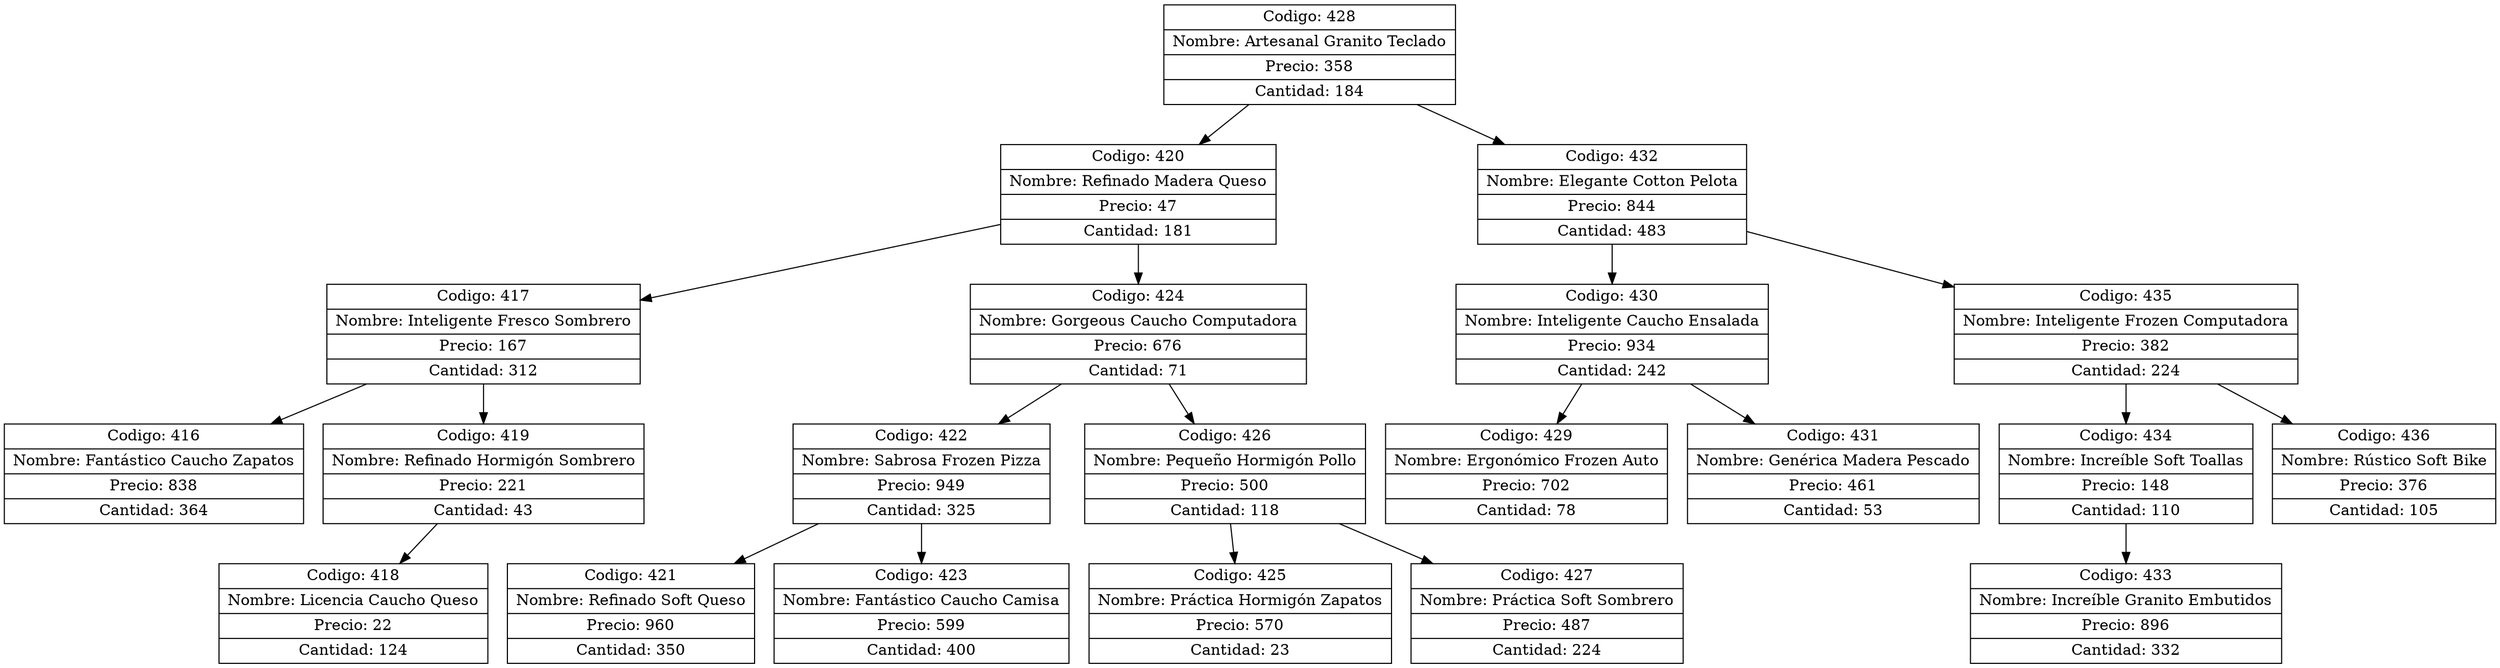 digraph G{
node[shape="box" shape="record"]
nodo428[label="{ Codigo: 428 | Nombre: Artesanal Granito Teclado | Precio: 358 | Cantidad: 184}"];
nodo420[label="{ Codigo: 420 | Nombre: Refinado Madera Queso | Precio: 47 | Cantidad: 181}"];
nodo417[label="{ Codigo: 417 | Nombre: Inteligente Fresco Sombrero | Precio: 167 | Cantidad: 312}"];
nodo416[label="{ Codigo: 416 | Nombre: Fantástico Caucho Zapatos | Precio: 838 | Cantidad: 364}"];
nodo417->nodo416;
nodo419[label="{ Codigo: 419 | Nombre: Refinado Hormigón Sombrero | Precio: 221 | Cantidad: 43}"];
nodo418[label="{ Codigo: 418 | Nombre: Licencia Caucho Queso | Precio: 22 | Cantidad: 124}"];
nodo419->nodo418;
nodo417->nodo419;
nodo420->nodo417;
nodo424[label="{ Codigo: 424 | Nombre: Gorgeous Caucho Computadora | Precio: 676 | Cantidad: 71}"];
nodo422[label="{ Codigo: 422 | Nombre: Sabrosa Frozen Pizza | Precio: 949 | Cantidad: 325}"];
nodo421[label="{ Codigo: 421 | Nombre: Refinado Soft Queso | Precio: 960 | Cantidad: 350}"];
nodo422->nodo421;
nodo423[label="{ Codigo: 423 | Nombre: Fantástico Caucho Camisa | Precio: 599 | Cantidad: 400}"];
nodo422->nodo423;
nodo424->nodo422;
nodo426[label="{ Codigo: 426 | Nombre: Pequeño Hormigón Pollo | Precio: 500 | Cantidad: 118}"];
nodo425[label="{ Codigo: 425 | Nombre: Práctica Hormigón Zapatos | Precio: 570 | Cantidad: 23}"];
nodo426->nodo425;
nodo427[label="{ Codigo: 427 | Nombre: Práctica Soft Sombrero | Precio: 487 | Cantidad: 224}"];
nodo426->nodo427;
nodo424->nodo426;
nodo420->nodo424;
nodo428->nodo420;
nodo432[label="{ Codigo: 432 | Nombre: Elegante Cotton Pelota | Precio: 844 | Cantidad: 483}"];
nodo430[label="{ Codigo: 430 | Nombre: Inteligente Caucho Ensalada | Precio: 934 | Cantidad: 242}"];
nodo429[label="{ Codigo: 429 | Nombre: Ergonómico Frozen Auto | Precio: 702 | Cantidad: 78}"];
nodo430->nodo429;
nodo431[label="{ Codigo: 431 | Nombre: Genérica Madera Pescado | Precio: 461 | Cantidad: 53}"];
nodo430->nodo431;
nodo432->nodo430;
nodo435[label="{ Codigo: 435 | Nombre: Inteligente Frozen Computadora | Precio: 382 | Cantidad: 224}"];
nodo434[label="{ Codigo: 434 | Nombre: Increíble Soft Toallas | Precio: 148 | Cantidad: 110}"];
nodo433[label="{ Codigo: 433 | Nombre: Increíble Granito Embutidos | Precio: 896 | Cantidad: 332}"];
nodo434->nodo433;
nodo435->nodo434;
nodo436[label="{ Codigo: 436 | Nombre: Rústico Soft Bike | Precio: 376 | Cantidad: 105}"];
nodo435->nodo436;
nodo432->nodo435;
nodo428->nodo432;
}
